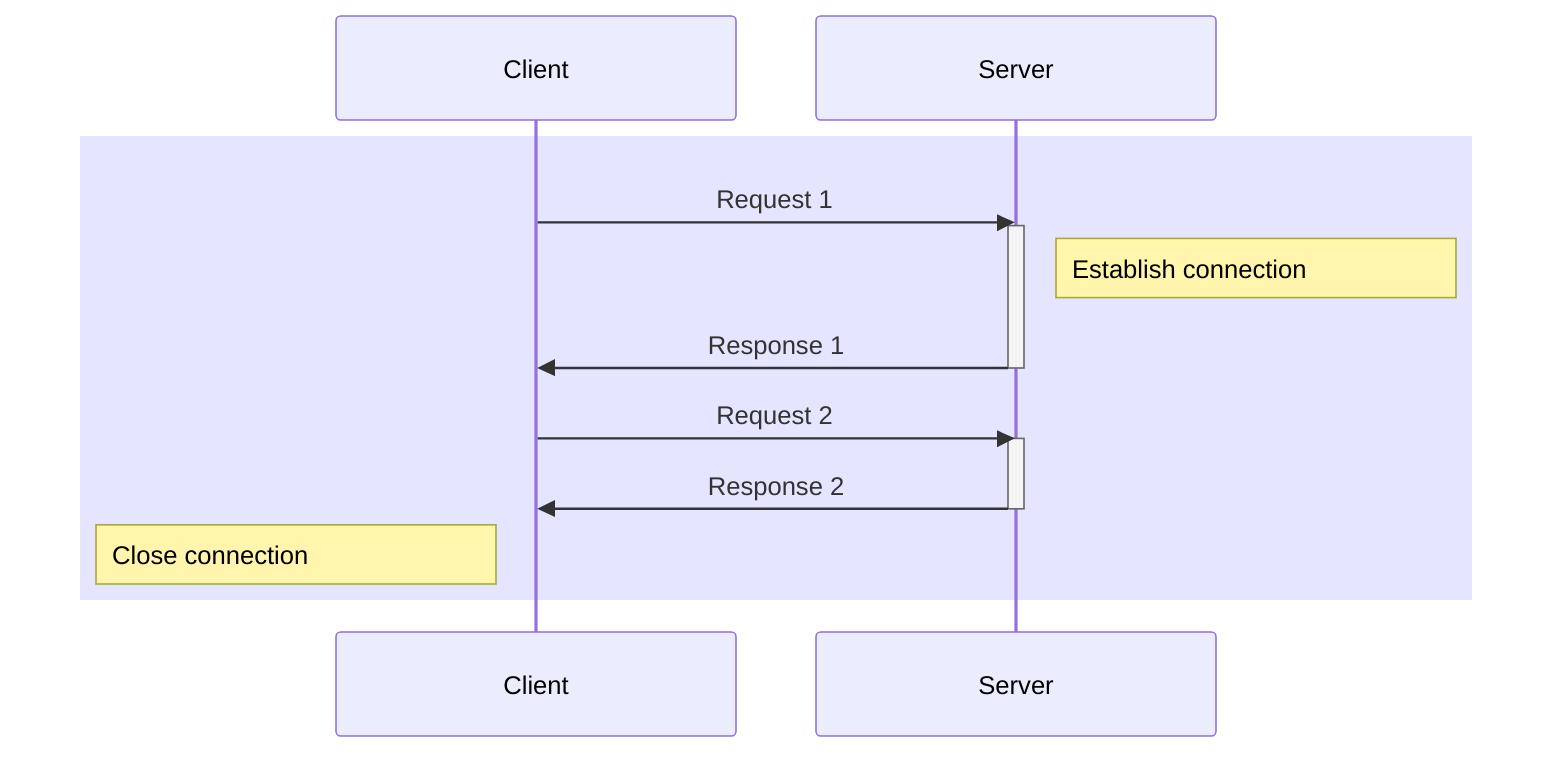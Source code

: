 %%{init: { "sequence": { "wrap": true, "width":250, "noteAlign": "left", "messageAlign": "center" }} }%%

sequenceDiagram
    participant Client
    participant Server
    rect rgba(0, 0, 255, .1)
    Client->>Server: Request 1
    activate Server
    Note right of Server: Establish connection
    Server->>   Client: Response 1
    deactivate Server
    Client->>Server: Request 2
    activate Server
    Server->>   Client: Response 2
    deactivate Server
    Note left of Client: Close connection
    end